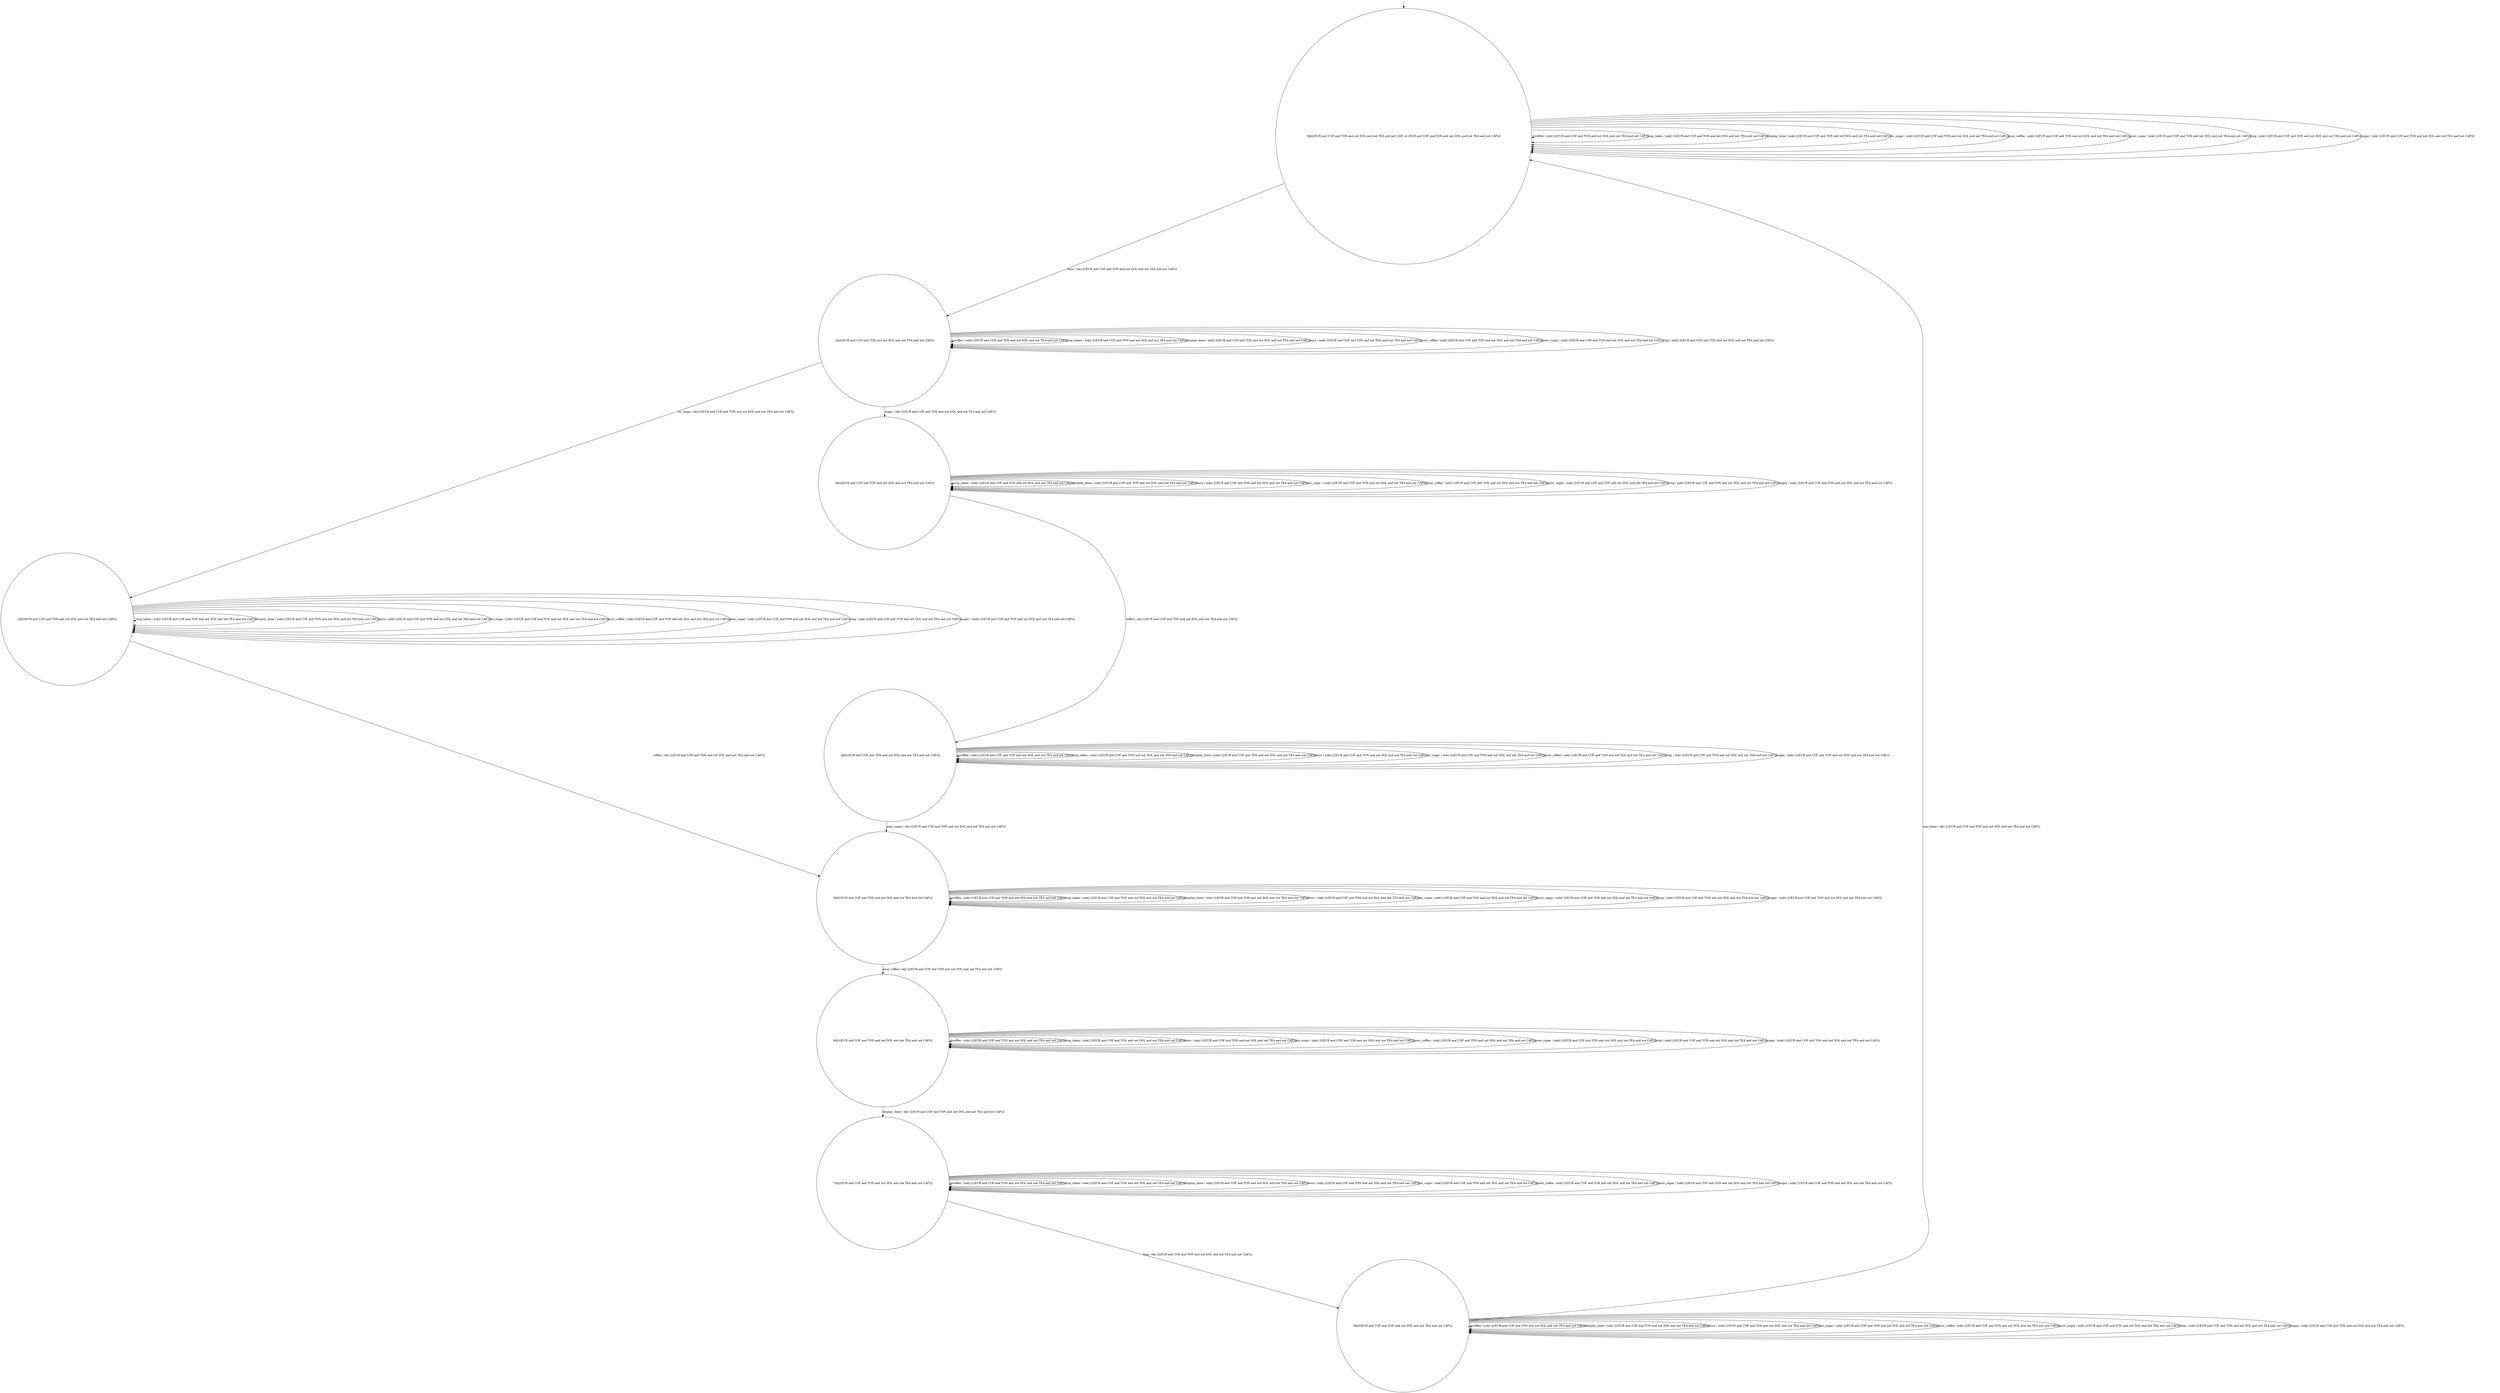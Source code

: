 digraph g {
	edge [lblstyle="above, sloped"];
	s0 [shape="circle" label="0@[((EUR and COF and TON and not DOL and not TEA and not CAP) or (EUR and COF and TON and not DOL and not TEA and not CAP))]"];
	s1 [shape="circle" label="1@[((EUR and COF and TON and not DOL and not TEA and not CAP))]"];
	s2 [shape="circle" label="2@[((EUR and COF and TON and not DOL and not TEA and not CAP))]"];
	s3 [shape="circle" label="3@[((EUR and COF and TON and not DOL and not TEA and not CAP))]"];
	s4 [shape="circle" label="4@[((EUR and COF and TON and not DOL and not TEA and not CAP))]"];
	s5 [shape="circle" label="5@[((EUR and COF and TON and not DOL and not TEA and not CAP))]"];
	s6 [shape="circle" label="6@[((EUR and COF and TON and not DOL and not TEA and not CAP))]"];
	s7 [shape="circle" label="7@[((EUR and COF and TON and not DOL and not TEA and not CAP))]"];
	s8 [shape="circle" label="8@[((EUR and COF and TON and not DOL and not TEA and not CAP))]"];
	s0 -> s0 [label="coffee / nok() [((EUR and COF and TON and not DOL and not TEA and not CAP))]"];
	s0 -> s0 [label="cup_taken / nok() [((EUR and COF and TON and not DOL and not TEA and not CAP))]"];
	s0 -> s0 [label="display_done / nok() [((EUR and COF and TON and not DOL and not TEA and not CAP))]"];
	s0 -> s1 [label="euro / ok() [((EUR and COF and TON and not DOL and not TEA and not CAP))]"];
	s0 -> s0 [label="no_sugar / nok() [((EUR and COF and TON and not DOL and not TEA and not CAP))]"];
	s0 -> s0 [label="pour_coffee / nok() [((EUR and COF and TON and not DOL and not TEA and not CAP))]"];
	s0 -> s0 [label="pour_sugar / nok() [((EUR and COF and TON and not DOL and not TEA and not CAP))]"];
	s0 -> s0 [label="ring / nok() [((EUR and COF and TON and not DOL and not TEA and not CAP))]"];
	s0 -> s0 [label="sugar / nok() [((EUR and COF and TON and not DOL and not TEA and not CAP))]"];
	s1 -> s1 [label="coffee / nok() [((EUR and COF and TON and not DOL and not TEA and not CAP))]"];
	s1 -> s1 [label="cup_taken / nok() [((EUR and COF and TON and not DOL and not TEA and not CAP))]"];
	s1 -> s1 [label="display_done / nok() [((EUR and COF and TON and not DOL and not TEA and not CAP))]"];
	s1 -> s1 [label="euro / nok() [((EUR and COF and TON and not DOL and not TEA and not CAP))]"];
	s1 -> s2 [label="no_sugar / ok() [((EUR and COF and TON and not DOL and not TEA and not CAP))]"];
	s1 -> s1 [label="pour_coffee / nok() [((EUR and COF and TON and not DOL and not TEA and not CAP))]"];
	s1 -> s1 [label="pour_sugar / nok() [((EUR and COF and TON and not DOL and not TEA and not CAP))]"];
	s1 -> s1 [label="ring / nok() [((EUR and COF and TON and not DOL and not TEA and not CAP))]"];
	s1 -> s3 [label="sugar / ok() [((EUR and COF and TON and not DOL and not TEA and not CAP))]"];
	s2 -> s5 [label="coffee / ok() [((EUR and COF and TON and not DOL and not TEA and not CAP))]"];
	s2 -> s2 [label="cup_taken / nok() [((EUR and COF and TON and not DOL and not TEA and not CAP))]"];
	s2 -> s2 [label="display_done / nok() [((EUR and COF and TON and not DOL and not TEA and not CAP))]"];
	s2 -> s2 [label="euro / nok() [((EUR and COF and TON and not DOL and not TEA and not CAP))]"];
	s2 -> s2 [label="no_sugar / nok() [((EUR and COF and TON and not DOL and not TEA and not CAP))]"];
	s2 -> s2 [label="pour_coffee / nok() [((EUR and COF and TON and not DOL and not TEA and not CAP))]"];
	s2 -> s2 [label="pour_sugar / nok() [((EUR and COF and TON and not DOL and not TEA and not CAP))]"];
	s2 -> s2 [label="ring / nok() [((EUR and COF and TON and not DOL and not TEA and not CAP))]"];
	s2 -> s2 [label="sugar / void() [((EUR and COF and TON and not DOL and not TEA and not CAP))]"];
	s3 -> s4 [label="coffee / ok() [((EUR and COF and TON and not DOL and not TEA and not CAP))]"];
	s3 -> s3 [label="cup_taken / nok() [((EUR and COF and TON and not DOL and not TEA and not CAP))]"];
	s3 -> s3 [label="display_done / nok() [((EUR and COF and TON and not DOL and not TEA and not CAP))]"];
	s3 -> s3 [label="euro / nok() [((EUR and COF and TON and not DOL and not TEA and not CAP))]"];
	s3 -> s3 [label="no_sugar / void() [((EUR and COF and TON and not DOL and not TEA and not CAP))]"];
	s3 -> s3 [label="pour_coffee / nok() [((EUR and COF and TON and not DOL and not TEA and not CAP))]"];
	s3 -> s3 [label="pour_sugar / nok() [((EUR and COF and TON and not DOL and not TEA and not CAP))]"];
	s3 -> s3 [label="ring / nok() [((EUR and COF and TON and not DOL and not TEA and not CAP))]"];
	s3 -> s3 [label="sugar / nok() [((EUR and COF and TON and not DOL and not TEA and not CAP))]"];
	s4 -> s4 [label="coffee / nok() [((EUR and COF and TON and not DOL and not TEA and not CAP))]"];
	s4 -> s4 [label="cup_taken / nok() [((EUR and COF and TON and not DOL and not TEA and not CAP))]"];
	s4 -> s4 [label="display_done / nok() [((EUR and COF and TON and not DOL and not TEA and not CAP))]"];
	s4 -> s4 [label="euro / nok() [((EUR and COF and TON and not DOL and not TEA and not CAP))]"];
	s4 -> s4 [label="no_sugar / nok() [((EUR and COF and TON and not DOL and not TEA and not CAP))]"];
	s4 -> s4 [label="pour_coffee / nok() [((EUR and COF and TON and not DOL and not TEA and not CAP))]"];
	s4 -> s5 [label="pour_sugar / ok() [((EUR and COF and TON and not DOL and not TEA and not CAP))]"];
	s4 -> s4 [label="ring / nok() [((EUR and COF and TON and not DOL and not TEA and not CAP))]"];
	s4 -> s4 [label="sugar / nok() [((EUR and COF and TON and not DOL and not TEA and not CAP))]"];
	s5 -> s5 [label="coffee / nok() [((EUR and COF and TON and not DOL and not TEA and not CAP))]"];
	s5 -> s5 [label="cup_taken / nok() [((EUR and COF and TON and not DOL and not TEA and not CAP))]"];
	s5 -> s5 [label="display_done / nok() [((EUR and COF and TON and not DOL and not TEA and not CAP))]"];
	s5 -> s5 [label="euro / nok() [((EUR and COF and TON and not DOL and not TEA and not CAP))]"];
	s5 -> s5 [label="no_sugar / nok() [((EUR and COF and TON and not DOL and not TEA and not CAP))]"];
	s5 -> s6 [label="pour_coffee / ok() [((EUR and COF and TON and not DOL and not TEA and not CAP))]"];
	s5 -> s5 [label="pour_sugar / nok() [((EUR and COF and TON and not DOL and not TEA and not CAP))]"];
	s5 -> s5 [label="ring / nok() [((EUR and COF and TON and not DOL and not TEA and not CAP))]"];
	s5 -> s5 [label="sugar / nok() [((EUR and COF and TON and not DOL and not TEA and not CAP))]"];
	s6 -> s6 [label="coffee / nok() [((EUR and COF and TON and not DOL and not TEA and not CAP))]"];
	s6 -> s6 [label="cup_taken / nok() [((EUR and COF and TON and not DOL and not TEA and not CAP))]"];
	s6 -> s7 [label="display_done / ok() [((EUR and COF and TON and not DOL and not TEA and not CAP))]"];
	s6 -> s6 [label="euro / nok() [((EUR and COF and TON and not DOL and not TEA and not CAP))]"];
	s6 -> s6 [label="no_sugar / nok() [((EUR and COF and TON and not DOL and not TEA and not CAP))]"];
	s6 -> s6 [label="pour_coffee / nok() [((EUR and COF and TON and not DOL and not TEA and not CAP))]"];
	s6 -> s6 [label="pour_sugar / nok() [((EUR and COF and TON and not DOL and not TEA and not CAP))]"];
	s6 -> s6 [label="ring / nok() [((EUR and COF and TON and not DOL and not TEA and not CAP))]"];
	s6 -> s6 [label="sugar / nok() [((EUR and COF and TON and not DOL and not TEA and not CAP))]"];
	s7 -> s7 [label="coffee / nok() [((EUR and COF and TON and not DOL and not TEA and not CAP))]"];
	s7 -> s7 [label="cup_taken / nok() [((EUR and COF and TON and not DOL and not TEA and not CAP))]"];
	s7 -> s7 [label="display_done / nok() [((EUR and COF and TON and not DOL and not TEA and not CAP))]"];
	s7 -> s7 [label="euro / nok() [((EUR and COF and TON and not DOL and not TEA and not CAP))]"];
	s7 -> s7 [label="no_sugar / nok() [((EUR and COF and TON and not DOL and not TEA and not CAP))]"];
	s7 -> s7 [label="pour_coffee / nok() [((EUR and COF and TON and not DOL and not TEA and not CAP))]"];
	s7 -> s7 [label="pour_sugar / nok() [((EUR and COF and TON and not DOL and not TEA and not CAP))]"];
	s7 -> s8 [label="ring / ok() [((EUR and COF and TON and not DOL and not TEA and not CAP))]"];
	s7 -> s7 [label="sugar / nok() [((EUR and COF and TON and not DOL and not TEA and not CAP))]"];
	s8 -> s8 [label="coffee / nok() [((EUR and COF and TON and not DOL and not TEA and not CAP))]"];
	s8 -> s0 [label="cup_taken / ok() [((EUR and COF and TON and not DOL and not TEA and not CAP))]"];
	s8 -> s8 [label="display_done / nok() [((EUR and COF and TON and not DOL and not TEA and not CAP))]"];
	s8 -> s8 [label="euro / nok() [((EUR and COF and TON and not DOL and not TEA and not CAP))]"];
	s8 -> s8 [label="no_sugar / nok() [((EUR and COF and TON and not DOL and not TEA and not CAP))]"];
	s8 -> s8 [label="pour_coffee / nok() [((EUR and COF and TON and not DOL and not TEA and not CAP))]"];
	s8 -> s8 [label="pour_sugar / nok() [((EUR and COF and TON and not DOL and not TEA and not CAP))]"];
	s8 -> s8 [label="ring / nok() [((EUR and COF and TON and not DOL and not TEA and not CAP))]"];
	s8 -> s8 [label="sugar / nok() [((EUR and COF and TON and not DOL and not TEA and not CAP))]"];
	__start0 [label="" shape="none" width="0" height="0"];
	__start0 -> s0;
}